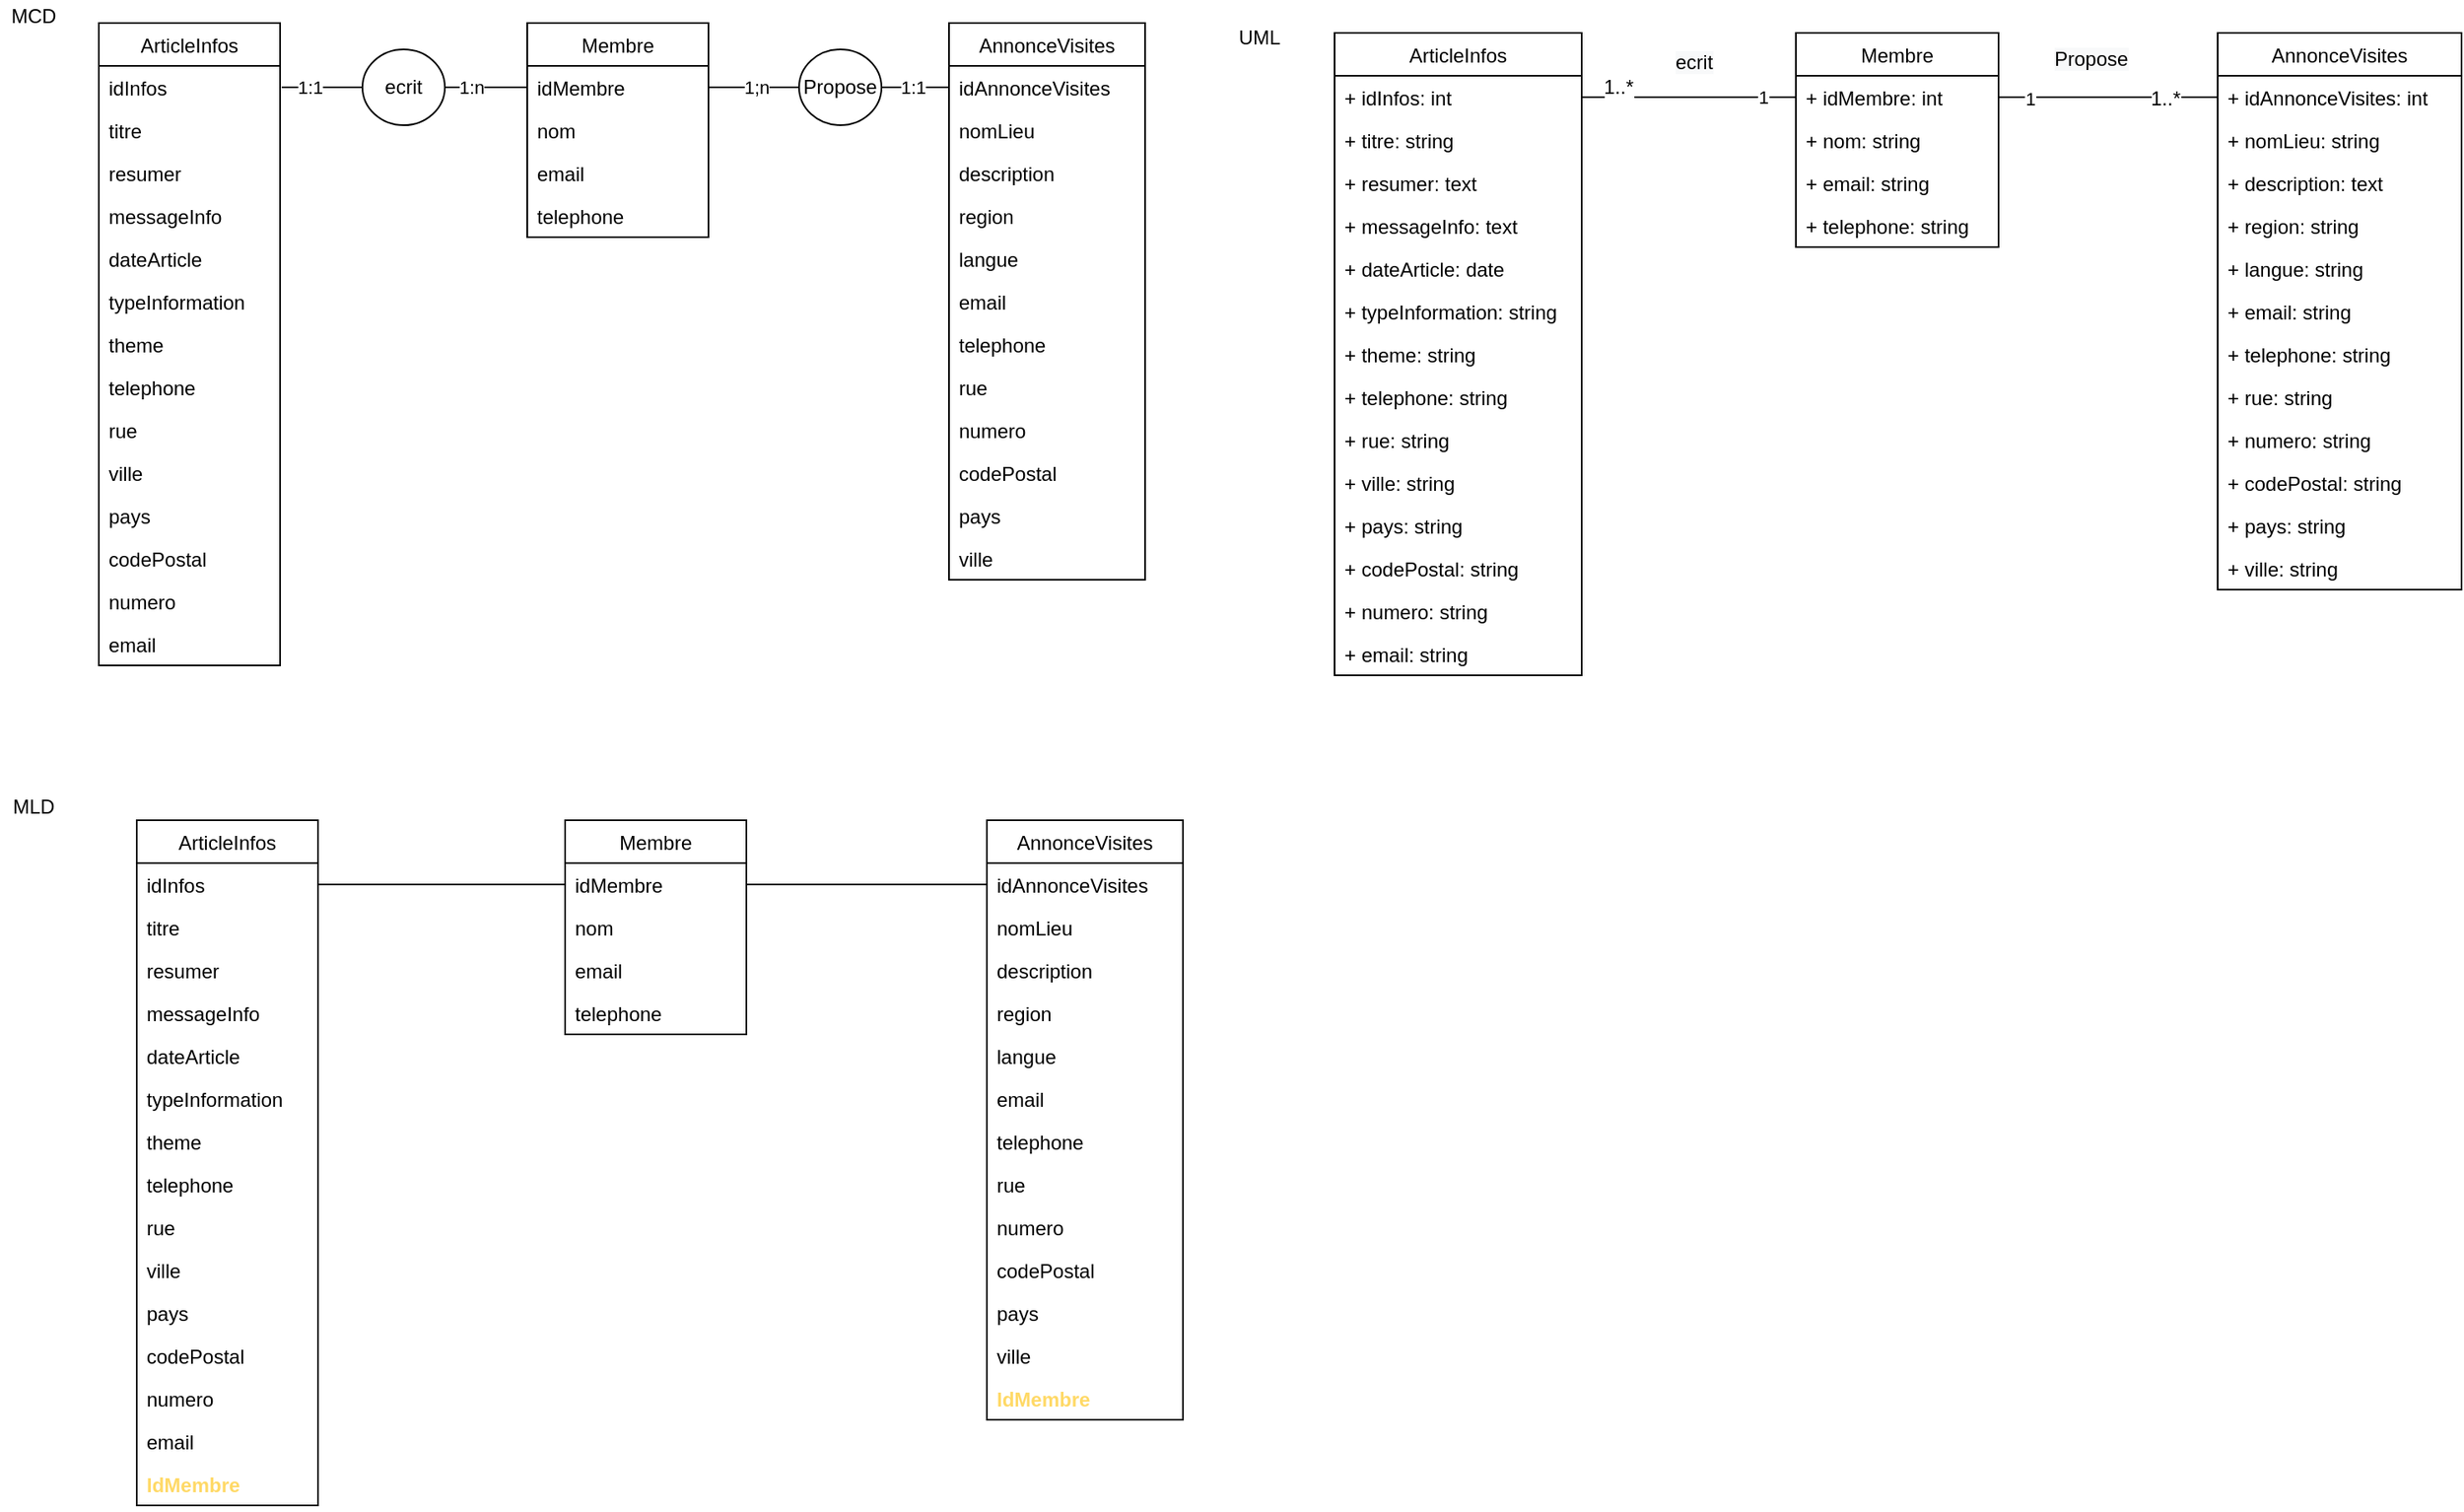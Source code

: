 <mxfile version="14.1.8" type="device"><diagram id="xvcOyk2g-yGnM3AWFc_P" name="Page-1"><mxGraphModel dx="1262" dy="1799" grid="1" gridSize="10" guides="1" tooltips="1" connect="1" arrows="1" fold="1" page="1" pageScale="1" pageWidth="827" pageHeight="1169" math="0" shadow="0"><root><mxCell id="0"/><mxCell id="1" parent="0"/><mxCell id="XRsnQFjQ1CBoP8a9U3UT-1" value="Membre" style="swimlane;fontStyle=0;childLayout=stackLayout;horizontal=1;startSize=26;fillColor=none;horizontalStack=0;resizeParent=1;resizeParentMax=0;resizeLast=0;collapsible=1;marginBottom=0;" vertex="1" parent="1"><mxGeometry x="820" y="-596" width="110" height="130" as="geometry"/></mxCell><mxCell id="XRsnQFjQ1CBoP8a9U3UT-2" value="idMembre" style="text;strokeColor=none;fillColor=none;align=left;verticalAlign=top;spacingLeft=4;spacingRight=4;overflow=hidden;rotatable=0;points=[[0,0.5],[1,0.5]];portConstraint=eastwest;" vertex="1" parent="XRsnQFjQ1CBoP8a9U3UT-1"><mxGeometry y="26" width="110" height="26" as="geometry"/></mxCell><mxCell id="XRsnQFjQ1CBoP8a9U3UT-3" value="nom" style="text;strokeColor=none;fillColor=none;align=left;verticalAlign=top;spacingLeft=4;spacingRight=4;overflow=hidden;rotatable=0;points=[[0,0.5],[1,0.5]];portConstraint=eastwest;" vertex="1" parent="XRsnQFjQ1CBoP8a9U3UT-1"><mxGeometry y="52" width="110" height="26" as="geometry"/></mxCell><mxCell id="XRsnQFjQ1CBoP8a9U3UT-4" value="email" style="text;strokeColor=none;fillColor=none;align=left;verticalAlign=top;spacingLeft=4;spacingRight=4;overflow=hidden;rotatable=0;points=[[0,0.5],[1,0.5]];portConstraint=eastwest;" vertex="1" parent="XRsnQFjQ1CBoP8a9U3UT-1"><mxGeometry y="78" width="110" height="26" as="geometry"/></mxCell><mxCell id="XRsnQFjQ1CBoP8a9U3UT-5" value="telephone" style="text;strokeColor=none;fillColor=none;align=left;verticalAlign=top;spacingLeft=4;spacingRight=4;overflow=hidden;rotatable=0;points=[[0,0.5],[1,0.5]];portConstraint=eastwest;" vertex="1" parent="XRsnQFjQ1CBoP8a9U3UT-1"><mxGeometry y="104" width="110" height="26" as="geometry"/></mxCell><mxCell id="XRsnQFjQ1CBoP8a9U3UT-6" value="ArticleInfos" style="swimlane;fontStyle=0;childLayout=stackLayout;horizontal=1;startSize=26;fillColor=none;horizontalStack=0;resizeParent=1;resizeParentMax=0;resizeLast=0;collapsible=1;marginBottom=0;" vertex="1" parent="1"><mxGeometry x="560" y="-596" width="110" height="390" as="geometry"/></mxCell><mxCell id="XRsnQFjQ1CBoP8a9U3UT-7" value="idInfos" style="text;strokeColor=none;fillColor=none;align=left;verticalAlign=top;spacingLeft=4;spacingRight=4;overflow=hidden;rotatable=0;points=[[0,0.5],[1,0.5]];portConstraint=eastwest;" vertex="1" parent="XRsnQFjQ1CBoP8a9U3UT-6"><mxGeometry y="26" width="110" height="26" as="geometry"/></mxCell><mxCell id="XRsnQFjQ1CBoP8a9U3UT-8" value="titre" style="text;strokeColor=none;fillColor=none;align=left;verticalAlign=top;spacingLeft=4;spacingRight=4;overflow=hidden;rotatable=0;points=[[0,0.5],[1,0.5]];portConstraint=eastwest;" vertex="1" parent="XRsnQFjQ1CBoP8a9U3UT-6"><mxGeometry y="52" width="110" height="26" as="geometry"/></mxCell><mxCell id="XRsnQFjQ1CBoP8a9U3UT-9" value="resumer" style="text;strokeColor=none;fillColor=none;align=left;verticalAlign=top;spacingLeft=4;spacingRight=4;overflow=hidden;rotatable=0;points=[[0,0.5],[1,0.5]];portConstraint=eastwest;" vertex="1" parent="XRsnQFjQ1CBoP8a9U3UT-6"><mxGeometry y="78" width="110" height="26" as="geometry"/></mxCell><mxCell id="XRsnQFjQ1CBoP8a9U3UT-10" value="messageInfo" style="text;strokeColor=none;fillColor=none;align=left;verticalAlign=top;spacingLeft=4;spacingRight=4;overflow=hidden;rotatable=0;points=[[0,0.5],[1,0.5]];portConstraint=eastwest;" vertex="1" parent="XRsnQFjQ1CBoP8a9U3UT-6"><mxGeometry y="104" width="110" height="26" as="geometry"/></mxCell><mxCell id="XRsnQFjQ1CBoP8a9U3UT-11" value="dateArticle" style="text;strokeColor=none;fillColor=none;align=left;verticalAlign=top;spacingLeft=4;spacingRight=4;overflow=hidden;rotatable=0;points=[[0,0.5],[1,0.5]];portConstraint=eastwest;" vertex="1" parent="XRsnQFjQ1CBoP8a9U3UT-6"><mxGeometry y="130" width="110" height="26" as="geometry"/></mxCell><mxCell id="XRsnQFjQ1CBoP8a9U3UT-12" value="typeInformation" style="text;strokeColor=none;fillColor=none;align=left;verticalAlign=top;spacingLeft=4;spacingRight=4;overflow=hidden;rotatable=0;points=[[0,0.5],[1,0.5]];portConstraint=eastwest;" vertex="1" parent="XRsnQFjQ1CBoP8a9U3UT-6"><mxGeometry y="156" width="110" height="26" as="geometry"/></mxCell><mxCell id="XRsnQFjQ1CBoP8a9U3UT-13" value="theme&#10;" style="text;strokeColor=none;fillColor=none;align=left;verticalAlign=top;spacingLeft=4;spacingRight=4;overflow=hidden;rotatable=0;points=[[0,0.5],[1,0.5]];portConstraint=eastwest;" vertex="1" parent="XRsnQFjQ1CBoP8a9U3UT-6"><mxGeometry y="182" width="110" height="26" as="geometry"/></mxCell><mxCell id="XRsnQFjQ1CBoP8a9U3UT-14" value="telephone" style="text;strokeColor=none;fillColor=none;align=left;verticalAlign=top;spacingLeft=4;spacingRight=4;overflow=hidden;rotatable=0;points=[[0,0.5],[1,0.5]];portConstraint=eastwest;" vertex="1" parent="XRsnQFjQ1CBoP8a9U3UT-6"><mxGeometry y="208" width="110" height="26" as="geometry"/></mxCell><mxCell id="XRsnQFjQ1CBoP8a9U3UT-15" value="rue" style="text;strokeColor=none;fillColor=none;align=left;verticalAlign=top;spacingLeft=4;spacingRight=4;overflow=hidden;rotatable=0;points=[[0,0.5],[1,0.5]];portConstraint=eastwest;" vertex="1" parent="XRsnQFjQ1CBoP8a9U3UT-6"><mxGeometry y="234" width="110" height="26" as="geometry"/></mxCell><mxCell id="XRsnQFjQ1CBoP8a9U3UT-16" value="ville" style="text;strokeColor=none;fillColor=none;align=left;verticalAlign=top;spacingLeft=4;spacingRight=4;overflow=hidden;rotatable=0;points=[[0,0.5],[1,0.5]];portConstraint=eastwest;" vertex="1" parent="XRsnQFjQ1CBoP8a9U3UT-6"><mxGeometry y="260" width="110" height="26" as="geometry"/></mxCell><mxCell id="XRsnQFjQ1CBoP8a9U3UT-17" value="pays" style="text;strokeColor=none;fillColor=none;align=left;verticalAlign=top;spacingLeft=4;spacingRight=4;overflow=hidden;rotatable=0;points=[[0,0.5],[1,0.5]];portConstraint=eastwest;" vertex="1" parent="XRsnQFjQ1CBoP8a9U3UT-6"><mxGeometry y="286" width="110" height="26" as="geometry"/></mxCell><mxCell id="XRsnQFjQ1CBoP8a9U3UT-18" value="codePostal" style="text;strokeColor=none;fillColor=none;align=left;verticalAlign=top;spacingLeft=4;spacingRight=4;overflow=hidden;rotatable=0;points=[[0,0.5],[1,0.5]];portConstraint=eastwest;" vertex="1" parent="XRsnQFjQ1CBoP8a9U3UT-6"><mxGeometry y="312" width="110" height="26" as="geometry"/></mxCell><mxCell id="XRsnQFjQ1CBoP8a9U3UT-19" value="numero" style="text;strokeColor=none;fillColor=none;align=left;verticalAlign=top;spacingLeft=4;spacingRight=4;overflow=hidden;rotatable=0;points=[[0,0.5],[1,0.5]];portConstraint=eastwest;" vertex="1" parent="XRsnQFjQ1CBoP8a9U3UT-6"><mxGeometry y="338" width="110" height="26" as="geometry"/></mxCell><mxCell id="XRsnQFjQ1CBoP8a9U3UT-20" value="email" style="text;strokeColor=none;fillColor=none;align=left;verticalAlign=top;spacingLeft=4;spacingRight=4;overflow=hidden;rotatable=0;points=[[0,0.5],[1,0.5]];portConstraint=eastwest;" vertex="1" parent="XRsnQFjQ1CBoP8a9U3UT-6"><mxGeometry y="364" width="110" height="26" as="geometry"/></mxCell><mxCell id="XRsnQFjQ1CBoP8a9U3UT-21" style="edgeStyle=orthogonalEdgeStyle;rounded=0;orthogonalLoop=1;jettySize=auto;html=1;exitX=0;exitY=0.5;exitDx=0;exitDy=0;endArrow=none;endFill=0;" edge="1" parent="1"><mxGeometry relative="1" as="geometry"><mxPoint x="721.0" y="-557" as="sourcePoint"/><mxPoint x="671" y="-557" as="targetPoint"/></mxGeometry></mxCell><mxCell id="XRsnQFjQ1CBoP8a9U3UT-22" value="1:1" style="edgeLabel;html=1;align=center;verticalAlign=middle;resizable=0;points=[];" vertex="1" connectable="0" parent="XRsnQFjQ1CBoP8a9U3UT-21"><mxGeometry x="0.32" relative="1" as="geometry"><mxPoint as="offset"/></mxGeometry></mxCell><mxCell id="XRsnQFjQ1CBoP8a9U3UT-23" value="ecrit" style="ellipse;whiteSpace=wrap;html=1;" vertex="1" parent="1"><mxGeometry x="720" y="-580" width="50" height="46" as="geometry"/></mxCell><mxCell id="XRsnQFjQ1CBoP8a9U3UT-24" style="edgeStyle=orthogonalEdgeStyle;rounded=0;orthogonalLoop=1;jettySize=auto;html=1;entryX=1;entryY=0.5;entryDx=0;entryDy=0;endArrow=none;endFill=0;" edge="1" parent="1" source="XRsnQFjQ1CBoP8a9U3UT-2" target="XRsnQFjQ1CBoP8a9U3UT-23"><mxGeometry relative="1" as="geometry"/></mxCell><mxCell id="XRsnQFjQ1CBoP8a9U3UT-25" value="1:n" style="edgeLabel;html=1;align=center;verticalAlign=middle;resizable=0;points=[];" vertex="1" connectable="0" parent="XRsnQFjQ1CBoP8a9U3UT-24"><mxGeometry x="-0.362" relative="1" as="geometry"><mxPoint x="-18" as="offset"/></mxGeometry></mxCell><mxCell id="XRsnQFjQ1CBoP8a9U3UT-26" value="AnnonceVisites" style="swimlane;fontStyle=0;childLayout=stackLayout;horizontal=1;startSize=26;fillColor=none;horizontalStack=0;resizeParent=1;resizeParentMax=0;resizeLast=0;collapsible=1;marginBottom=0;" vertex="1" parent="1"><mxGeometry x="1076" y="-596" width="119" height="338" as="geometry"/></mxCell><mxCell id="XRsnQFjQ1CBoP8a9U3UT-27" value="idAnnonceVisites" style="text;strokeColor=none;fillColor=none;align=left;verticalAlign=top;spacingLeft=4;spacingRight=4;overflow=hidden;rotatable=0;points=[[0,0.5],[1,0.5]];portConstraint=eastwest;" vertex="1" parent="XRsnQFjQ1CBoP8a9U3UT-26"><mxGeometry y="26" width="119" height="26" as="geometry"/></mxCell><mxCell id="XRsnQFjQ1CBoP8a9U3UT-28" value="nomLieu" style="text;strokeColor=none;fillColor=none;align=left;verticalAlign=top;spacingLeft=4;spacingRight=4;overflow=hidden;rotatable=0;points=[[0,0.5],[1,0.5]];portConstraint=eastwest;" vertex="1" parent="XRsnQFjQ1CBoP8a9U3UT-26"><mxGeometry y="52" width="119" height="26" as="geometry"/></mxCell><mxCell id="XRsnQFjQ1CBoP8a9U3UT-122" value="description" style="text;strokeColor=none;fillColor=none;align=left;verticalAlign=top;spacingLeft=4;spacingRight=4;overflow=hidden;rotatable=0;points=[[0,0.5],[1,0.5]];portConstraint=eastwest;" vertex="1" parent="XRsnQFjQ1CBoP8a9U3UT-26"><mxGeometry y="78" width="119" height="26" as="geometry"/></mxCell><mxCell id="XRsnQFjQ1CBoP8a9U3UT-29" value="region" style="text;strokeColor=none;fillColor=none;align=left;verticalAlign=top;spacingLeft=4;spacingRight=4;overflow=hidden;rotatable=0;points=[[0,0.5],[1,0.5]];portConstraint=eastwest;" vertex="1" parent="XRsnQFjQ1CBoP8a9U3UT-26"><mxGeometry y="104" width="119" height="26" as="geometry"/></mxCell><mxCell id="XRsnQFjQ1CBoP8a9U3UT-30" value="langue" style="text;strokeColor=none;fillColor=none;align=left;verticalAlign=top;spacingLeft=4;spacingRight=4;overflow=hidden;rotatable=0;points=[[0,0.5],[1,0.5]];portConstraint=eastwest;" vertex="1" parent="XRsnQFjQ1CBoP8a9U3UT-26"><mxGeometry y="130" width="119" height="26" as="geometry"/></mxCell><mxCell id="XRsnQFjQ1CBoP8a9U3UT-31" value="email" style="text;strokeColor=none;fillColor=none;align=left;verticalAlign=top;spacingLeft=4;spacingRight=4;overflow=hidden;rotatable=0;points=[[0,0.5],[1,0.5]];portConstraint=eastwest;" vertex="1" parent="XRsnQFjQ1CBoP8a9U3UT-26"><mxGeometry y="156" width="119" height="26" as="geometry"/></mxCell><mxCell id="XRsnQFjQ1CBoP8a9U3UT-32" value="telephone" style="text;strokeColor=none;fillColor=none;align=left;verticalAlign=top;spacingLeft=4;spacingRight=4;overflow=hidden;rotatable=0;points=[[0,0.5],[1,0.5]];portConstraint=eastwest;" vertex="1" parent="XRsnQFjQ1CBoP8a9U3UT-26"><mxGeometry y="182" width="119" height="26" as="geometry"/></mxCell><mxCell id="XRsnQFjQ1CBoP8a9U3UT-33" value="rue" style="text;strokeColor=none;fillColor=none;align=left;verticalAlign=top;spacingLeft=4;spacingRight=4;overflow=hidden;rotatable=0;points=[[0,0.5],[1,0.5]];portConstraint=eastwest;" vertex="1" parent="XRsnQFjQ1CBoP8a9U3UT-26"><mxGeometry y="208" width="119" height="26" as="geometry"/></mxCell><mxCell id="XRsnQFjQ1CBoP8a9U3UT-34" value="numero" style="text;strokeColor=none;fillColor=none;align=left;verticalAlign=top;spacingLeft=4;spacingRight=4;overflow=hidden;rotatable=0;points=[[0,0.5],[1,0.5]];portConstraint=eastwest;" vertex="1" parent="XRsnQFjQ1CBoP8a9U3UT-26"><mxGeometry y="234" width="119" height="26" as="geometry"/></mxCell><mxCell id="XRsnQFjQ1CBoP8a9U3UT-35" value="codePostal" style="text;strokeColor=none;fillColor=none;align=left;verticalAlign=top;spacingLeft=4;spacingRight=4;overflow=hidden;rotatable=0;points=[[0,0.5],[1,0.5]];portConstraint=eastwest;" vertex="1" parent="XRsnQFjQ1CBoP8a9U3UT-26"><mxGeometry y="260" width="119" height="26" as="geometry"/></mxCell><mxCell id="XRsnQFjQ1CBoP8a9U3UT-36" value="pays" style="text;strokeColor=none;fillColor=none;align=left;verticalAlign=top;spacingLeft=4;spacingRight=4;overflow=hidden;rotatable=0;points=[[0,0.5],[1,0.5]];portConstraint=eastwest;" vertex="1" parent="XRsnQFjQ1CBoP8a9U3UT-26"><mxGeometry y="286" width="119" height="26" as="geometry"/></mxCell><mxCell id="XRsnQFjQ1CBoP8a9U3UT-37" value="ville" style="text;strokeColor=none;fillColor=none;align=left;verticalAlign=top;spacingLeft=4;spacingRight=4;overflow=hidden;rotatable=0;points=[[0,0.5],[1,0.5]];portConstraint=eastwest;" vertex="1" parent="XRsnQFjQ1CBoP8a9U3UT-26"><mxGeometry y="312" width="119" height="26" as="geometry"/></mxCell><mxCell id="XRsnQFjQ1CBoP8a9U3UT-38" style="edgeStyle=orthogonalEdgeStyle;rounded=0;orthogonalLoop=1;jettySize=auto;html=1;exitX=1;exitY=0.5;exitDx=0;exitDy=0;endArrow=none;endFill=0;entryX=0;entryY=0.5;entryDx=0;entryDy=0;" edge="1" parent="1" source="XRsnQFjQ1CBoP8a9U3UT-42" target="XRsnQFjQ1CBoP8a9U3UT-27"><mxGeometry relative="1" as="geometry"><mxPoint x="1079.0" y="-557" as="sourcePoint"/><mxPoint x="1143" y="-557" as="targetPoint"/></mxGeometry></mxCell><mxCell id="XRsnQFjQ1CBoP8a9U3UT-39" value="1:1" style="edgeLabel;html=1;align=center;verticalAlign=middle;resizable=0;points=[];" vertex="1" connectable="0" parent="XRsnQFjQ1CBoP8a9U3UT-38"><mxGeometry x="0.32" relative="1" as="geometry"><mxPoint x="-8" as="offset"/></mxGeometry></mxCell><mxCell id="XRsnQFjQ1CBoP8a9U3UT-40" style="edgeStyle=orthogonalEdgeStyle;rounded=0;orthogonalLoop=1;jettySize=auto;html=1;entryX=1;entryY=0.5;entryDx=0;entryDy=0;endArrow=none;endFill=0;" edge="1" parent="1" source="XRsnQFjQ1CBoP8a9U3UT-42" target="XRsnQFjQ1CBoP8a9U3UT-2"><mxGeometry relative="1" as="geometry"/></mxCell><mxCell id="XRsnQFjQ1CBoP8a9U3UT-41" value="1;n" style="edgeLabel;html=1;align=center;verticalAlign=middle;resizable=0;points=[];" vertex="1" connectable="0" parent="XRsnQFjQ1CBoP8a9U3UT-40"><mxGeometry x="0.616" relative="1" as="geometry"><mxPoint x="18" as="offset"/></mxGeometry></mxCell><mxCell id="XRsnQFjQ1CBoP8a9U3UT-42" value="Propose" style="ellipse;whiteSpace=wrap;html=1;" vertex="1" parent="1"><mxGeometry x="985" y="-580" width="50" height="46" as="geometry"/></mxCell><mxCell id="XRsnQFjQ1CBoP8a9U3UT-43" value="MCD" style="text;html=1;align=center;verticalAlign=middle;resizable=0;points=[];autosize=1;" vertex="1" parent="1"><mxGeometry x="500" y="-610" width="40" height="20" as="geometry"/></mxCell><mxCell id="XRsnQFjQ1CBoP8a9U3UT-44" value="MLD" style="text;html=1;align=center;verticalAlign=middle;resizable=0;points=[];autosize=1;" vertex="1" parent="1"><mxGeometry x="500" y="-130" width="40" height="20" as="geometry"/></mxCell><mxCell id="XRsnQFjQ1CBoP8a9U3UT-45" value="UML" style="text;html=1;align=center;verticalAlign=middle;resizable=0;points=[];autosize=1;" vertex="1" parent="1"><mxGeometry x="1244" y="-597" width="40" height="20" as="geometry"/></mxCell><mxCell id="XRsnQFjQ1CBoP8a9U3UT-46" value="Membre" style="swimlane;fontStyle=0;childLayout=stackLayout;horizontal=1;startSize=26;fillColor=none;horizontalStack=0;resizeParent=1;resizeParentMax=0;resizeLast=0;collapsible=1;marginBottom=0;" vertex="1" parent="1"><mxGeometry x="1590" y="-590" width="123" height="130" as="geometry"/></mxCell><mxCell id="XRsnQFjQ1CBoP8a9U3UT-47" value="+ idMembre: int" style="text;strokeColor=none;fillColor=none;align=left;verticalAlign=top;spacingLeft=4;spacingRight=4;overflow=hidden;rotatable=0;points=[[0,0.5],[1,0.5]];portConstraint=eastwest;" vertex="1" parent="XRsnQFjQ1CBoP8a9U3UT-46"><mxGeometry y="26" width="123" height="26" as="geometry"/></mxCell><mxCell id="XRsnQFjQ1CBoP8a9U3UT-48" value="+ nom: string" style="text;strokeColor=none;fillColor=none;align=left;verticalAlign=top;spacingLeft=4;spacingRight=4;overflow=hidden;rotatable=0;points=[[0,0.5],[1,0.5]];portConstraint=eastwest;" vertex="1" parent="XRsnQFjQ1CBoP8a9U3UT-46"><mxGeometry y="52" width="123" height="26" as="geometry"/></mxCell><mxCell id="XRsnQFjQ1CBoP8a9U3UT-49" value="+ email: string" style="text;strokeColor=none;fillColor=none;align=left;verticalAlign=top;spacingLeft=4;spacingRight=4;overflow=hidden;rotatable=0;points=[[0,0.5],[1,0.5]];portConstraint=eastwest;" vertex="1" parent="XRsnQFjQ1CBoP8a9U3UT-46"><mxGeometry y="78" width="123" height="26" as="geometry"/></mxCell><mxCell id="XRsnQFjQ1CBoP8a9U3UT-50" value="+ telephone: string&#10;" style="text;strokeColor=none;fillColor=none;align=left;verticalAlign=top;spacingLeft=4;spacingRight=4;overflow=hidden;rotatable=0;points=[[0,0.5],[1,0.5]];portConstraint=eastwest;" vertex="1" parent="XRsnQFjQ1CBoP8a9U3UT-46"><mxGeometry y="104" width="123" height="26" as="geometry"/></mxCell><mxCell id="XRsnQFjQ1CBoP8a9U3UT-51" style="edgeStyle=orthogonalEdgeStyle;rounded=0;orthogonalLoop=1;jettySize=auto;html=1;exitX=0;exitY=0.5;exitDx=0;exitDy=0;endArrow=none;endFill=0;entryX=1;entryY=0.5;entryDx=0;entryDy=0;" edge="1" parent="1" source="XRsnQFjQ1CBoP8a9U3UT-47" target="XRsnQFjQ1CBoP8a9U3UT-72"><mxGeometry relative="1" as="geometry"><mxPoint x="1491.0" y="-551" as="sourcePoint"/><mxPoint x="1441" y="-551" as="targetPoint"/></mxGeometry></mxCell><mxCell id="XRsnQFjQ1CBoP8a9U3UT-52" value="AnnonceVisites" style="swimlane;fontStyle=0;childLayout=stackLayout;horizontal=1;startSize=26;fillColor=none;horizontalStack=0;resizeParent=1;resizeParentMax=0;resizeLast=0;collapsible=1;marginBottom=0;" vertex="1" parent="1"><mxGeometry x="1846" y="-590" width="148" height="338" as="geometry"/></mxCell><mxCell id="XRsnQFjQ1CBoP8a9U3UT-53" value="+ idAnnonceVisites: int" style="text;strokeColor=none;fillColor=none;align=left;verticalAlign=top;spacingLeft=4;spacingRight=4;overflow=hidden;rotatable=0;points=[[0,0.5],[1,0.5]];portConstraint=eastwest;" vertex="1" parent="XRsnQFjQ1CBoP8a9U3UT-52"><mxGeometry y="26" width="148" height="26" as="geometry"/></mxCell><mxCell id="XRsnQFjQ1CBoP8a9U3UT-54" value="+ nomLieu: string" style="text;strokeColor=none;fillColor=none;align=left;verticalAlign=top;spacingLeft=4;spacingRight=4;overflow=hidden;rotatable=0;points=[[0,0.5],[1,0.5]];portConstraint=eastwest;" vertex="1" parent="XRsnQFjQ1CBoP8a9U3UT-52"><mxGeometry y="52" width="148" height="26" as="geometry"/></mxCell><mxCell id="XRsnQFjQ1CBoP8a9U3UT-124" value="+ description: text" style="text;strokeColor=none;fillColor=none;align=left;verticalAlign=top;spacingLeft=4;spacingRight=4;overflow=hidden;rotatable=0;points=[[0,0.5],[1,0.5]];portConstraint=eastwest;" vertex="1" parent="XRsnQFjQ1CBoP8a9U3UT-52"><mxGeometry y="78" width="148" height="26" as="geometry"/></mxCell><mxCell id="XRsnQFjQ1CBoP8a9U3UT-55" value="+ region: string" style="text;strokeColor=none;fillColor=none;align=left;verticalAlign=top;spacingLeft=4;spacingRight=4;overflow=hidden;rotatable=0;points=[[0,0.5],[1,0.5]];portConstraint=eastwest;" vertex="1" parent="XRsnQFjQ1CBoP8a9U3UT-52"><mxGeometry y="104" width="148" height="26" as="geometry"/></mxCell><mxCell id="XRsnQFjQ1CBoP8a9U3UT-56" value="+ langue: string" style="text;strokeColor=none;fillColor=none;align=left;verticalAlign=top;spacingLeft=4;spacingRight=4;overflow=hidden;rotatable=0;points=[[0,0.5],[1,0.5]];portConstraint=eastwest;" vertex="1" parent="XRsnQFjQ1CBoP8a9U3UT-52"><mxGeometry y="130" width="148" height="26" as="geometry"/></mxCell><mxCell id="XRsnQFjQ1CBoP8a9U3UT-57" value="+ email: string" style="text;strokeColor=none;fillColor=none;align=left;verticalAlign=top;spacingLeft=4;spacingRight=4;overflow=hidden;rotatable=0;points=[[0,0.5],[1,0.5]];portConstraint=eastwest;" vertex="1" parent="XRsnQFjQ1CBoP8a9U3UT-52"><mxGeometry y="156" width="148" height="26" as="geometry"/></mxCell><mxCell id="XRsnQFjQ1CBoP8a9U3UT-58" value="+ telephone: string" style="text;strokeColor=none;fillColor=none;align=left;verticalAlign=top;spacingLeft=4;spacingRight=4;overflow=hidden;rotatable=0;points=[[0,0.5],[1,0.5]];portConstraint=eastwest;" vertex="1" parent="XRsnQFjQ1CBoP8a9U3UT-52"><mxGeometry y="182" width="148" height="26" as="geometry"/></mxCell><mxCell id="XRsnQFjQ1CBoP8a9U3UT-59" value="+ rue: string" style="text;strokeColor=none;fillColor=none;align=left;verticalAlign=top;spacingLeft=4;spacingRight=4;overflow=hidden;rotatable=0;points=[[0,0.5],[1,0.5]];portConstraint=eastwest;" vertex="1" parent="XRsnQFjQ1CBoP8a9U3UT-52"><mxGeometry y="208" width="148" height="26" as="geometry"/></mxCell><mxCell id="XRsnQFjQ1CBoP8a9U3UT-60" value="+ numero: string" style="text;strokeColor=none;fillColor=none;align=left;verticalAlign=top;spacingLeft=4;spacingRight=4;overflow=hidden;rotatable=0;points=[[0,0.5],[1,0.5]];portConstraint=eastwest;" vertex="1" parent="XRsnQFjQ1CBoP8a9U3UT-52"><mxGeometry y="234" width="148" height="26" as="geometry"/></mxCell><mxCell id="XRsnQFjQ1CBoP8a9U3UT-61" value="+ codePostal: string" style="text;strokeColor=none;fillColor=none;align=left;verticalAlign=top;spacingLeft=4;spacingRight=4;overflow=hidden;rotatable=0;points=[[0,0.5],[1,0.5]];portConstraint=eastwest;" vertex="1" parent="XRsnQFjQ1CBoP8a9U3UT-52"><mxGeometry y="260" width="148" height="26" as="geometry"/></mxCell><mxCell id="XRsnQFjQ1CBoP8a9U3UT-62" value="+ pays: string" style="text;strokeColor=none;fillColor=none;align=left;verticalAlign=top;spacingLeft=4;spacingRight=4;overflow=hidden;rotatable=0;points=[[0,0.5],[1,0.5]];portConstraint=eastwest;" vertex="1" parent="XRsnQFjQ1CBoP8a9U3UT-52"><mxGeometry y="286" width="148" height="26" as="geometry"/></mxCell><mxCell id="XRsnQFjQ1CBoP8a9U3UT-63" value="+ ville: string" style="text;strokeColor=none;fillColor=none;align=left;verticalAlign=top;spacingLeft=4;spacingRight=4;overflow=hidden;rotatable=0;points=[[0,0.5],[1,0.5]];portConstraint=eastwest;" vertex="1" parent="XRsnQFjQ1CBoP8a9U3UT-52"><mxGeometry y="312" width="148" height="26" as="geometry"/></mxCell><mxCell id="XRsnQFjQ1CBoP8a9U3UT-64" value="&lt;span style=&quot;font-size: 12px&quot;&gt;1..*&lt;/span&gt;" style="edgeLabel;html=1;align=center;verticalAlign=middle;resizable=0;points=[];" vertex="1" connectable="0" parent="1"><mxGeometry x="1461.998" y="-551" as="geometry"><mxPoint x="20" y="-6" as="offset"/></mxGeometry></mxCell><mxCell id="XRsnQFjQ1CBoP8a9U3UT-65" value="1" style="edgeLabel;html=1;align=center;verticalAlign=middle;resizable=0;points=[];" vertex="1" connectable="0" parent="1"><mxGeometry x="1570.001" y="-551" as="geometry"/></mxCell><mxCell id="XRsnQFjQ1CBoP8a9U3UT-66" value="&lt;span style=&quot;color: rgb(0, 0, 0); font-family: helvetica; font-size: 12px; font-style: normal; font-weight: 400; letter-spacing: normal; text-align: center; text-indent: 0px; text-transform: none; word-spacing: 0px; background-color: rgb(248, 249, 250); display: inline; float: none;&quot;&gt;ecrit&lt;/span&gt;" style="text;whiteSpace=wrap;html=1;" vertex="1" parent="1"><mxGeometry x="1515" y="-586" width="30" height="30" as="geometry"/></mxCell><mxCell id="XRsnQFjQ1CBoP8a9U3UT-67" style="edgeStyle=orthogonalEdgeStyle;rounded=0;orthogonalLoop=1;jettySize=auto;html=1;exitX=1;exitY=0.5;exitDx=0;exitDy=0;entryX=0;entryY=0.5;entryDx=0;entryDy=0;endArrow=none;endFill=0;" edge="1" parent="1" source="XRsnQFjQ1CBoP8a9U3UT-47" target="XRsnQFjQ1CBoP8a9U3UT-53"><mxGeometry relative="1" as="geometry"><mxPoint x="1720" y="-544" as="sourcePoint"/><mxPoint x="1818" y="-544" as="targetPoint"/></mxGeometry></mxCell><mxCell id="XRsnQFjQ1CBoP8a9U3UT-68" value="1" style="edgeLabel;html=1;align=center;verticalAlign=middle;resizable=0;points=[];" vertex="1" connectable="0" parent="XRsnQFjQ1CBoP8a9U3UT-67"><mxGeometry x="-0.721" y="-1" relative="1" as="geometry"><mxPoint as="offset"/></mxGeometry></mxCell><mxCell id="XRsnQFjQ1CBoP8a9U3UT-69" value="&lt;span style=&quot;font-size: 12px&quot;&gt;1..*&lt;/span&gt;" style="edgeLabel;html=1;align=center;verticalAlign=middle;resizable=0;points=[];" vertex="1" connectable="0" parent="XRsnQFjQ1CBoP8a9U3UT-67"><mxGeometry x="0.789" y="-1" relative="1" as="geometry"><mxPoint x="-18" as="offset"/></mxGeometry></mxCell><mxCell id="XRsnQFjQ1CBoP8a9U3UT-70" value="&lt;span style=&quot;color: rgb(0, 0, 0); font-family: helvetica; font-size: 12px; font-style: normal; font-weight: 400; letter-spacing: normal; text-align: center; text-indent: 0px; text-transform: none; word-spacing: 0px; background-color: rgb(248, 249, 250); display: inline; float: none;&quot;&gt;Propose&lt;/span&gt;" style="text;whiteSpace=wrap;html=1;" vertex="1" parent="1"><mxGeometry x="1744.5" y="-588" width="49" height="30" as="geometry"/></mxCell><mxCell id="XRsnQFjQ1CBoP8a9U3UT-71" value="ArticleInfos" style="swimlane;fontStyle=0;childLayout=stackLayout;horizontal=1;startSize=26;fillColor=none;horizontalStack=0;resizeParent=1;resizeParentMax=0;resizeLast=0;collapsible=1;marginBottom=0;" vertex="1" parent="1"><mxGeometry x="1310" y="-590" width="150" height="390" as="geometry"/></mxCell><mxCell id="XRsnQFjQ1CBoP8a9U3UT-72" value="+ idInfos: int" style="text;strokeColor=none;fillColor=none;align=left;verticalAlign=top;spacingLeft=4;spacingRight=4;overflow=hidden;rotatable=0;points=[[0,0.5],[1,0.5]];portConstraint=eastwest;" vertex="1" parent="XRsnQFjQ1CBoP8a9U3UT-71"><mxGeometry y="26" width="150" height="26" as="geometry"/></mxCell><mxCell id="XRsnQFjQ1CBoP8a9U3UT-73" value="+ titre: string" style="text;strokeColor=none;fillColor=none;align=left;verticalAlign=top;spacingLeft=4;spacingRight=4;overflow=hidden;rotatable=0;points=[[0,0.5],[1,0.5]];portConstraint=eastwest;" vertex="1" parent="XRsnQFjQ1CBoP8a9U3UT-71"><mxGeometry y="52" width="150" height="26" as="geometry"/></mxCell><mxCell id="XRsnQFjQ1CBoP8a9U3UT-74" value="+ resumer: text" style="text;strokeColor=none;fillColor=none;align=left;verticalAlign=top;spacingLeft=4;spacingRight=4;overflow=hidden;rotatable=0;points=[[0,0.5],[1,0.5]];portConstraint=eastwest;" vertex="1" parent="XRsnQFjQ1CBoP8a9U3UT-71"><mxGeometry y="78" width="150" height="26" as="geometry"/></mxCell><mxCell id="XRsnQFjQ1CBoP8a9U3UT-75" value="+ messageInfo: text" style="text;strokeColor=none;fillColor=none;align=left;verticalAlign=top;spacingLeft=4;spacingRight=4;overflow=hidden;rotatable=0;points=[[0,0.5],[1,0.5]];portConstraint=eastwest;" vertex="1" parent="XRsnQFjQ1CBoP8a9U3UT-71"><mxGeometry y="104" width="150" height="26" as="geometry"/></mxCell><mxCell id="XRsnQFjQ1CBoP8a9U3UT-76" value="+ dateArticle: date" style="text;strokeColor=none;fillColor=none;align=left;verticalAlign=top;spacingLeft=4;spacingRight=4;overflow=hidden;rotatable=0;points=[[0,0.5],[1,0.5]];portConstraint=eastwest;" vertex="1" parent="XRsnQFjQ1CBoP8a9U3UT-71"><mxGeometry y="130" width="150" height="26" as="geometry"/></mxCell><mxCell id="XRsnQFjQ1CBoP8a9U3UT-77" value="+ typeInformation: string" style="text;strokeColor=none;fillColor=none;align=left;verticalAlign=top;spacingLeft=4;spacingRight=4;overflow=hidden;rotatable=0;points=[[0,0.5],[1,0.5]];portConstraint=eastwest;" vertex="1" parent="XRsnQFjQ1CBoP8a9U3UT-71"><mxGeometry y="156" width="150" height="26" as="geometry"/></mxCell><mxCell id="XRsnQFjQ1CBoP8a9U3UT-78" value="+ theme: string" style="text;strokeColor=none;fillColor=none;align=left;verticalAlign=top;spacingLeft=4;spacingRight=4;overflow=hidden;rotatable=0;points=[[0,0.5],[1,0.5]];portConstraint=eastwest;" vertex="1" parent="XRsnQFjQ1CBoP8a9U3UT-71"><mxGeometry y="182" width="150" height="26" as="geometry"/></mxCell><mxCell id="XRsnQFjQ1CBoP8a9U3UT-79" value="+ telephone: string" style="text;strokeColor=none;fillColor=none;align=left;verticalAlign=top;spacingLeft=4;spacingRight=4;overflow=hidden;rotatable=0;points=[[0,0.5],[1,0.5]];portConstraint=eastwest;" vertex="1" parent="XRsnQFjQ1CBoP8a9U3UT-71"><mxGeometry y="208" width="150" height="26" as="geometry"/></mxCell><mxCell id="XRsnQFjQ1CBoP8a9U3UT-80" value="+ rue: string" style="text;strokeColor=none;fillColor=none;align=left;verticalAlign=top;spacingLeft=4;spacingRight=4;overflow=hidden;rotatable=0;points=[[0,0.5],[1,0.5]];portConstraint=eastwest;" vertex="1" parent="XRsnQFjQ1CBoP8a9U3UT-71"><mxGeometry y="234" width="150" height="26" as="geometry"/></mxCell><mxCell id="XRsnQFjQ1CBoP8a9U3UT-81" value="+ ville: string" style="text;strokeColor=none;fillColor=none;align=left;verticalAlign=top;spacingLeft=4;spacingRight=4;overflow=hidden;rotatable=0;points=[[0,0.5],[1,0.5]];portConstraint=eastwest;" vertex="1" parent="XRsnQFjQ1CBoP8a9U3UT-71"><mxGeometry y="260" width="150" height="26" as="geometry"/></mxCell><mxCell id="XRsnQFjQ1CBoP8a9U3UT-82" value="+ pays: string" style="text;strokeColor=none;fillColor=none;align=left;verticalAlign=top;spacingLeft=4;spacingRight=4;overflow=hidden;rotatable=0;points=[[0,0.5],[1,0.5]];portConstraint=eastwest;" vertex="1" parent="XRsnQFjQ1CBoP8a9U3UT-71"><mxGeometry y="286" width="150" height="26" as="geometry"/></mxCell><mxCell id="XRsnQFjQ1CBoP8a9U3UT-83" value="+ codePostal: string" style="text;strokeColor=none;fillColor=none;align=left;verticalAlign=top;spacingLeft=4;spacingRight=4;overflow=hidden;rotatable=0;points=[[0,0.5],[1,0.5]];portConstraint=eastwest;" vertex="1" parent="XRsnQFjQ1CBoP8a9U3UT-71"><mxGeometry y="312" width="150" height="26" as="geometry"/></mxCell><mxCell id="XRsnQFjQ1CBoP8a9U3UT-84" value="+ numero: string" style="text;strokeColor=none;fillColor=none;align=left;verticalAlign=top;spacingLeft=4;spacingRight=4;overflow=hidden;rotatable=0;points=[[0,0.5],[1,0.5]];portConstraint=eastwest;" vertex="1" parent="XRsnQFjQ1CBoP8a9U3UT-71"><mxGeometry y="338" width="150" height="26" as="geometry"/></mxCell><mxCell id="XRsnQFjQ1CBoP8a9U3UT-85" value="+ email: string" style="text;strokeColor=none;fillColor=none;align=left;verticalAlign=top;spacingLeft=4;spacingRight=4;overflow=hidden;rotatable=0;points=[[0,0.5],[1,0.5]];portConstraint=eastwest;" vertex="1" parent="XRsnQFjQ1CBoP8a9U3UT-71"><mxGeometry y="364" width="150" height="26" as="geometry"/></mxCell><mxCell id="XRsnQFjQ1CBoP8a9U3UT-86" value="Membre" style="swimlane;fontStyle=0;childLayout=stackLayout;horizontal=1;startSize=26;fillColor=none;horizontalStack=0;resizeParent=1;resizeParentMax=0;resizeLast=0;collapsible=1;marginBottom=0;" vertex="1" parent="1"><mxGeometry x="843" y="-112" width="110" height="130" as="geometry"/></mxCell><mxCell id="XRsnQFjQ1CBoP8a9U3UT-87" value="idMembre" style="text;strokeColor=none;fillColor=none;align=left;verticalAlign=top;spacingLeft=4;spacingRight=4;overflow=hidden;rotatable=0;points=[[0,0.5],[1,0.5]];portConstraint=eastwest;" vertex="1" parent="XRsnQFjQ1CBoP8a9U3UT-86"><mxGeometry y="26" width="110" height="26" as="geometry"/></mxCell><mxCell id="XRsnQFjQ1CBoP8a9U3UT-88" value="nom" style="text;strokeColor=none;fillColor=none;align=left;verticalAlign=top;spacingLeft=4;spacingRight=4;overflow=hidden;rotatable=0;points=[[0,0.5],[1,0.5]];portConstraint=eastwest;" vertex="1" parent="XRsnQFjQ1CBoP8a9U3UT-86"><mxGeometry y="52" width="110" height="26" as="geometry"/></mxCell><mxCell id="XRsnQFjQ1CBoP8a9U3UT-89" value="email" style="text;strokeColor=none;fillColor=none;align=left;verticalAlign=top;spacingLeft=4;spacingRight=4;overflow=hidden;rotatable=0;points=[[0,0.5],[1,0.5]];portConstraint=eastwest;" vertex="1" parent="XRsnQFjQ1CBoP8a9U3UT-86"><mxGeometry y="78" width="110" height="26" as="geometry"/></mxCell><mxCell id="XRsnQFjQ1CBoP8a9U3UT-90" value="telephone" style="text;strokeColor=none;fillColor=none;align=left;verticalAlign=top;spacingLeft=4;spacingRight=4;overflow=hidden;rotatable=0;points=[[0,0.5],[1,0.5]];portConstraint=eastwest;" vertex="1" parent="XRsnQFjQ1CBoP8a9U3UT-86"><mxGeometry y="104" width="110" height="26" as="geometry"/></mxCell><mxCell id="XRsnQFjQ1CBoP8a9U3UT-91" value="ArticleInfos" style="swimlane;fontStyle=0;childLayout=stackLayout;horizontal=1;startSize=26;fillColor=none;horizontalStack=0;resizeParent=1;resizeParentMax=0;resizeLast=0;collapsible=1;marginBottom=0;" vertex="1" parent="1"><mxGeometry x="583" y="-112" width="110" height="416" as="geometry"/></mxCell><mxCell id="XRsnQFjQ1CBoP8a9U3UT-92" value="idInfos" style="text;strokeColor=none;fillColor=none;align=left;verticalAlign=top;spacingLeft=4;spacingRight=4;overflow=hidden;rotatable=0;points=[[0,0.5],[1,0.5]];portConstraint=eastwest;" vertex="1" parent="XRsnQFjQ1CBoP8a9U3UT-91"><mxGeometry y="26" width="110" height="26" as="geometry"/></mxCell><mxCell id="XRsnQFjQ1CBoP8a9U3UT-93" value="titre" style="text;strokeColor=none;fillColor=none;align=left;verticalAlign=top;spacingLeft=4;spacingRight=4;overflow=hidden;rotatable=0;points=[[0,0.5],[1,0.5]];portConstraint=eastwest;" vertex="1" parent="XRsnQFjQ1CBoP8a9U3UT-91"><mxGeometry y="52" width="110" height="26" as="geometry"/></mxCell><mxCell id="XRsnQFjQ1CBoP8a9U3UT-94" value="resumer" style="text;strokeColor=none;fillColor=none;align=left;verticalAlign=top;spacingLeft=4;spacingRight=4;overflow=hidden;rotatable=0;points=[[0,0.5],[1,0.5]];portConstraint=eastwest;" vertex="1" parent="XRsnQFjQ1CBoP8a9U3UT-91"><mxGeometry y="78" width="110" height="26" as="geometry"/></mxCell><mxCell id="XRsnQFjQ1CBoP8a9U3UT-95" value="messageInfo" style="text;strokeColor=none;fillColor=none;align=left;verticalAlign=top;spacingLeft=4;spacingRight=4;overflow=hidden;rotatable=0;points=[[0,0.5],[1,0.5]];portConstraint=eastwest;" vertex="1" parent="XRsnQFjQ1CBoP8a9U3UT-91"><mxGeometry y="104" width="110" height="26" as="geometry"/></mxCell><mxCell id="XRsnQFjQ1CBoP8a9U3UT-96" value="dateArticle" style="text;strokeColor=none;fillColor=none;align=left;verticalAlign=top;spacingLeft=4;spacingRight=4;overflow=hidden;rotatable=0;points=[[0,0.5],[1,0.5]];portConstraint=eastwest;" vertex="1" parent="XRsnQFjQ1CBoP8a9U3UT-91"><mxGeometry y="130" width="110" height="26" as="geometry"/></mxCell><mxCell id="XRsnQFjQ1CBoP8a9U3UT-97" value="typeInformation" style="text;strokeColor=none;fillColor=none;align=left;verticalAlign=top;spacingLeft=4;spacingRight=4;overflow=hidden;rotatable=0;points=[[0,0.5],[1,0.5]];portConstraint=eastwest;" vertex="1" parent="XRsnQFjQ1CBoP8a9U3UT-91"><mxGeometry y="156" width="110" height="26" as="geometry"/></mxCell><mxCell id="XRsnQFjQ1CBoP8a9U3UT-98" value="theme&#10;" style="text;strokeColor=none;fillColor=none;align=left;verticalAlign=top;spacingLeft=4;spacingRight=4;overflow=hidden;rotatable=0;points=[[0,0.5],[1,0.5]];portConstraint=eastwest;" vertex="1" parent="XRsnQFjQ1CBoP8a9U3UT-91"><mxGeometry y="182" width="110" height="26" as="geometry"/></mxCell><mxCell id="XRsnQFjQ1CBoP8a9U3UT-99" value="telephone" style="text;strokeColor=none;fillColor=none;align=left;verticalAlign=top;spacingLeft=4;spacingRight=4;overflow=hidden;rotatable=0;points=[[0,0.5],[1,0.5]];portConstraint=eastwest;" vertex="1" parent="XRsnQFjQ1CBoP8a9U3UT-91"><mxGeometry y="208" width="110" height="26" as="geometry"/></mxCell><mxCell id="XRsnQFjQ1CBoP8a9U3UT-100" value="rue" style="text;strokeColor=none;fillColor=none;align=left;verticalAlign=top;spacingLeft=4;spacingRight=4;overflow=hidden;rotatable=0;points=[[0,0.5],[1,0.5]];portConstraint=eastwest;" vertex="1" parent="XRsnQFjQ1CBoP8a9U3UT-91"><mxGeometry y="234" width="110" height="26" as="geometry"/></mxCell><mxCell id="XRsnQFjQ1CBoP8a9U3UT-101" value="ville" style="text;strokeColor=none;fillColor=none;align=left;verticalAlign=top;spacingLeft=4;spacingRight=4;overflow=hidden;rotatable=0;points=[[0,0.5],[1,0.5]];portConstraint=eastwest;" vertex="1" parent="XRsnQFjQ1CBoP8a9U3UT-91"><mxGeometry y="260" width="110" height="26" as="geometry"/></mxCell><mxCell id="XRsnQFjQ1CBoP8a9U3UT-102" value="pays" style="text;strokeColor=none;fillColor=none;align=left;verticalAlign=top;spacingLeft=4;spacingRight=4;overflow=hidden;rotatable=0;points=[[0,0.5],[1,0.5]];portConstraint=eastwest;" vertex="1" parent="XRsnQFjQ1CBoP8a9U3UT-91"><mxGeometry y="286" width="110" height="26" as="geometry"/></mxCell><mxCell id="XRsnQFjQ1CBoP8a9U3UT-103" value="codePostal" style="text;strokeColor=none;fillColor=none;align=left;verticalAlign=top;spacingLeft=4;spacingRight=4;overflow=hidden;rotatable=0;points=[[0,0.5],[1,0.5]];portConstraint=eastwest;" vertex="1" parent="XRsnQFjQ1CBoP8a9U3UT-91"><mxGeometry y="312" width="110" height="26" as="geometry"/></mxCell><mxCell id="XRsnQFjQ1CBoP8a9U3UT-104" value="numero" style="text;strokeColor=none;fillColor=none;align=left;verticalAlign=top;spacingLeft=4;spacingRight=4;overflow=hidden;rotatable=0;points=[[0,0.5],[1,0.5]];portConstraint=eastwest;" vertex="1" parent="XRsnQFjQ1CBoP8a9U3UT-91"><mxGeometry y="338" width="110" height="26" as="geometry"/></mxCell><mxCell id="XRsnQFjQ1CBoP8a9U3UT-105" value="email" style="text;strokeColor=none;fillColor=none;align=left;verticalAlign=top;spacingLeft=4;spacingRight=4;overflow=hidden;rotatable=0;points=[[0,0.5],[1,0.5]];portConstraint=eastwest;" vertex="1" parent="XRsnQFjQ1CBoP8a9U3UT-91"><mxGeometry y="364" width="110" height="26" as="geometry"/></mxCell><mxCell id="XRsnQFjQ1CBoP8a9U3UT-106" value="IdMembre" style="text;strokeColor=none;fillColor=none;align=left;verticalAlign=top;spacingLeft=4;spacingRight=4;overflow=hidden;rotatable=0;points=[[0,0.5],[1,0.5]];portConstraint=eastwest;fontStyle=1;fontColor=#FFD966;" vertex="1" parent="XRsnQFjQ1CBoP8a9U3UT-91"><mxGeometry y="390" width="110" height="26" as="geometry"/></mxCell><mxCell id="XRsnQFjQ1CBoP8a9U3UT-107" style="edgeStyle=orthogonalEdgeStyle;rounded=0;orthogonalLoop=1;jettySize=auto;html=1;entryX=1;entryY=0.5;entryDx=0;entryDy=0;endArrow=none;endFill=0;" edge="1" parent="1" source="XRsnQFjQ1CBoP8a9U3UT-87" target="XRsnQFjQ1CBoP8a9U3UT-92"><mxGeometry relative="1" as="geometry"><mxPoint x="793" y="-73" as="targetPoint"/></mxGeometry></mxCell><mxCell id="XRsnQFjQ1CBoP8a9U3UT-108" value="AnnonceVisites" style="swimlane;fontStyle=0;childLayout=stackLayout;horizontal=1;startSize=26;fillColor=none;horizontalStack=0;resizeParent=1;resizeParentMax=0;resizeLast=0;collapsible=1;marginBottom=0;" vertex="1" parent="1"><mxGeometry x="1099" y="-112" width="119" height="364" as="geometry"/></mxCell><mxCell id="XRsnQFjQ1CBoP8a9U3UT-109" value="idAnnonceVisites" style="text;strokeColor=none;fillColor=none;align=left;verticalAlign=top;spacingLeft=4;spacingRight=4;overflow=hidden;rotatable=0;points=[[0,0.5],[1,0.5]];portConstraint=eastwest;" vertex="1" parent="XRsnQFjQ1CBoP8a9U3UT-108"><mxGeometry y="26" width="119" height="26" as="geometry"/></mxCell><mxCell id="XRsnQFjQ1CBoP8a9U3UT-110" value="nomLieu" style="text;strokeColor=none;fillColor=none;align=left;verticalAlign=top;spacingLeft=4;spacingRight=4;overflow=hidden;rotatable=0;points=[[0,0.5],[1,0.5]];portConstraint=eastwest;" vertex="1" parent="XRsnQFjQ1CBoP8a9U3UT-108"><mxGeometry y="52" width="119" height="26" as="geometry"/></mxCell><mxCell id="XRsnQFjQ1CBoP8a9U3UT-123" value="description" style="text;strokeColor=none;fillColor=none;align=left;verticalAlign=top;spacingLeft=4;spacingRight=4;overflow=hidden;rotatable=0;points=[[0,0.5],[1,0.5]];portConstraint=eastwest;" vertex="1" parent="XRsnQFjQ1CBoP8a9U3UT-108"><mxGeometry y="78" width="119" height="26" as="geometry"/></mxCell><mxCell id="XRsnQFjQ1CBoP8a9U3UT-111" value="region" style="text;strokeColor=none;fillColor=none;align=left;verticalAlign=top;spacingLeft=4;spacingRight=4;overflow=hidden;rotatable=0;points=[[0,0.5],[1,0.5]];portConstraint=eastwest;" vertex="1" parent="XRsnQFjQ1CBoP8a9U3UT-108"><mxGeometry y="104" width="119" height="26" as="geometry"/></mxCell><mxCell id="XRsnQFjQ1CBoP8a9U3UT-112" value="langue" style="text;strokeColor=none;fillColor=none;align=left;verticalAlign=top;spacingLeft=4;spacingRight=4;overflow=hidden;rotatable=0;points=[[0,0.5],[1,0.5]];portConstraint=eastwest;" vertex="1" parent="XRsnQFjQ1CBoP8a9U3UT-108"><mxGeometry y="130" width="119" height="26" as="geometry"/></mxCell><mxCell id="XRsnQFjQ1CBoP8a9U3UT-113" value="email" style="text;strokeColor=none;fillColor=none;align=left;verticalAlign=top;spacingLeft=4;spacingRight=4;overflow=hidden;rotatable=0;points=[[0,0.5],[1,0.5]];portConstraint=eastwest;" vertex="1" parent="XRsnQFjQ1CBoP8a9U3UT-108"><mxGeometry y="156" width="119" height="26" as="geometry"/></mxCell><mxCell id="XRsnQFjQ1CBoP8a9U3UT-114" value="telephone" style="text;strokeColor=none;fillColor=none;align=left;verticalAlign=top;spacingLeft=4;spacingRight=4;overflow=hidden;rotatable=0;points=[[0,0.5],[1,0.5]];portConstraint=eastwest;" vertex="1" parent="XRsnQFjQ1CBoP8a9U3UT-108"><mxGeometry y="182" width="119" height="26" as="geometry"/></mxCell><mxCell id="XRsnQFjQ1CBoP8a9U3UT-115" value="rue" style="text;strokeColor=none;fillColor=none;align=left;verticalAlign=top;spacingLeft=4;spacingRight=4;overflow=hidden;rotatable=0;points=[[0,0.5],[1,0.5]];portConstraint=eastwest;" vertex="1" parent="XRsnQFjQ1CBoP8a9U3UT-108"><mxGeometry y="208" width="119" height="26" as="geometry"/></mxCell><mxCell id="XRsnQFjQ1CBoP8a9U3UT-116" value="numero" style="text;strokeColor=none;fillColor=none;align=left;verticalAlign=top;spacingLeft=4;spacingRight=4;overflow=hidden;rotatable=0;points=[[0,0.5],[1,0.5]];portConstraint=eastwest;" vertex="1" parent="XRsnQFjQ1CBoP8a9U3UT-108"><mxGeometry y="234" width="119" height="26" as="geometry"/></mxCell><mxCell id="XRsnQFjQ1CBoP8a9U3UT-117" value="codePostal" style="text;strokeColor=none;fillColor=none;align=left;verticalAlign=top;spacingLeft=4;spacingRight=4;overflow=hidden;rotatable=0;points=[[0,0.5],[1,0.5]];portConstraint=eastwest;" vertex="1" parent="XRsnQFjQ1CBoP8a9U3UT-108"><mxGeometry y="260" width="119" height="26" as="geometry"/></mxCell><mxCell id="XRsnQFjQ1CBoP8a9U3UT-118" value="pays" style="text;strokeColor=none;fillColor=none;align=left;verticalAlign=top;spacingLeft=4;spacingRight=4;overflow=hidden;rotatable=0;points=[[0,0.5],[1,0.5]];portConstraint=eastwest;" vertex="1" parent="XRsnQFjQ1CBoP8a9U3UT-108"><mxGeometry y="286" width="119" height="26" as="geometry"/></mxCell><mxCell id="XRsnQFjQ1CBoP8a9U3UT-119" value="ville" style="text;strokeColor=none;fillColor=none;align=left;verticalAlign=top;spacingLeft=4;spacingRight=4;overflow=hidden;rotatable=0;points=[[0,0.5],[1,0.5]];portConstraint=eastwest;" vertex="1" parent="XRsnQFjQ1CBoP8a9U3UT-108"><mxGeometry y="312" width="119" height="26" as="geometry"/></mxCell><mxCell id="XRsnQFjQ1CBoP8a9U3UT-120" value="IdMembre" style="text;strokeColor=none;fillColor=none;align=left;verticalAlign=top;spacingLeft=4;spacingRight=4;overflow=hidden;rotatable=0;points=[[0,0.5],[1,0.5]];portConstraint=eastwest;fontStyle=1;fontColor=#FFD966;" vertex="1" parent="XRsnQFjQ1CBoP8a9U3UT-108"><mxGeometry y="338" width="119" height="26" as="geometry"/></mxCell><mxCell id="XRsnQFjQ1CBoP8a9U3UT-121" style="edgeStyle=orthogonalEdgeStyle;rounded=0;orthogonalLoop=1;jettySize=auto;html=1;entryX=1;entryY=0.5;entryDx=0;entryDy=0;endArrow=none;endFill=0;exitX=0;exitY=0.5;exitDx=0;exitDy=0;" edge="1" parent="1" source="XRsnQFjQ1CBoP8a9U3UT-109" target="XRsnQFjQ1CBoP8a9U3UT-87"><mxGeometry relative="1" as="geometry"><mxPoint x="1008" y="-73" as="sourcePoint"/></mxGeometry></mxCell></root></mxGraphModel></diagram></mxfile>